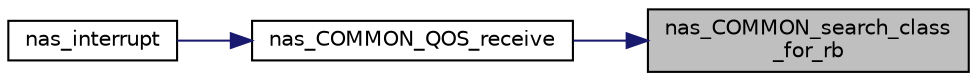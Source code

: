 digraph "nas_COMMON_search_class_for_rb"
{
 // LATEX_PDF_SIZE
  edge [fontname="Helvetica",fontsize="10",labelfontname="Helvetica",labelfontsize="10"];
  node [fontname="Helvetica",fontsize="10",shape=record];
  rankdir="RL";
  Node1 [label="nas_COMMON_search_class\l_for_rb",height=0.2,width=0.4,color="black", fillcolor="grey75", style="filled", fontcolor="black",tooltip="Search for an RX classifier entity based on a RB id and pointer to nas_priv."];
  Node1 -> Node2 [dir="back",color="midnightblue",fontsize="10",style="solid",fontname="Helvetica"];
  Node2 [label="nas_COMMON_QOS_receive",height=0.2,width=0.4,color="black", fillcolor="white", style="filled",URL="$group__em.html#ga07cded77bed158a5cd65b589a2e4cb9a",tooltip="Retrieve PDU from PDCP for connection."];
  Node2 -> Node3 [dir="back",color="midnightblue",fontsize="10",style="solid",fontname="Helvetica"];
  Node3 [label="nas_interrupt",height=0.2,width=0.4,color="black", fillcolor="white", style="filled",URL="$MESH_2device_8c.html#a54139685f572f2286df87bf04e607689",tooltip=" "];
}
